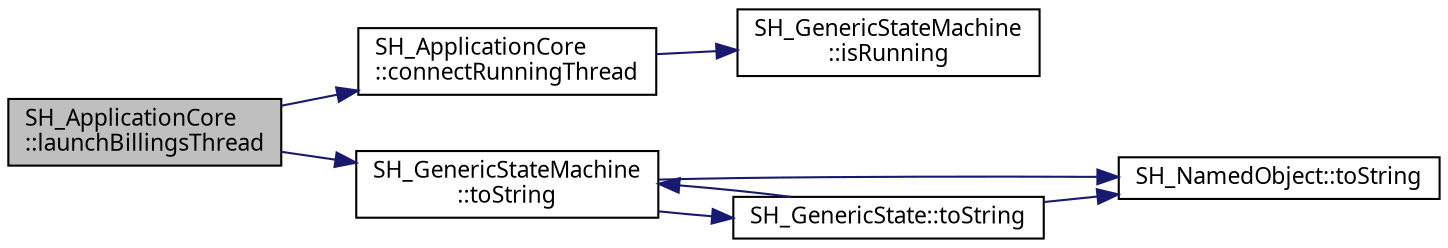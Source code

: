 digraph "SH_ApplicationCore::launchBillingsThread"
{
 // INTERACTIVE_SVG=YES
  bgcolor="transparent";
  edge [fontname="Verdana",fontsize="11",labelfontname="Verdana",labelfontsize="11"];
  node [fontname="Verdana",fontsize="11",shape=record];
  rankdir="LR";
  Node1 [label="SH_ApplicationCore\l::launchBillingsThread",height=0.2,width=0.4,color="black", fillcolor="grey75", style="filled" fontcolor="black"];
  Node1 -> Node2 [color="midnightblue",fontsize="11",style="solid"];
  Node2 [label="SH_ApplicationCore\l::connectRunningThread",height=0.2,width=0.4,color="black",URL="$classSH__ApplicationCore.html#a264c6e0c0c2e25a36a2502d1d9bcb109"];
  Node2 -> Node3 [color="midnightblue",fontsize="11",style="solid"];
  Node3 [label="SH_GenericStateMachine\l::isRunning",height=0.2,width=0.4,color="black",URL="$classSH__GenericStateMachine.html#a7e650d582a4c1b8cf2869fb5873b36a9"];
  Node1 -> Node4 [color="midnightblue",fontsize="11",style="solid"];
  Node4 [label="SH_GenericStateMachine\l::toString",height=0.2,width=0.4,color="black",URL="$classSH__GenericStateMachine.html#a85c0c1c9d258ae991f84667412fa47cd"];
  Node4 -> Node5 [color="midnightblue",fontsize="11",style="solid"];
  Node5 [label="SH_NamedObject::toString",height=0.2,width=0.4,color="black",URL="$classSH__NamedObject.html#a9f4b19df6a96a17daaf1060b3019ef47"];
  Node4 -> Node6 [color="midnightblue",fontsize="11",style="solid"];
  Node6 [label="SH_GenericState::toString",height=0.2,width=0.4,color="black",URL="$classSH__GenericState.html#a7779babbb40f3f8faa71112204d9804f"];
  Node6 -> Node4 [color="midnightblue",fontsize="11",style="solid"];
  Node6 -> Node5 [color="midnightblue",fontsize="11",style="solid"];
}
